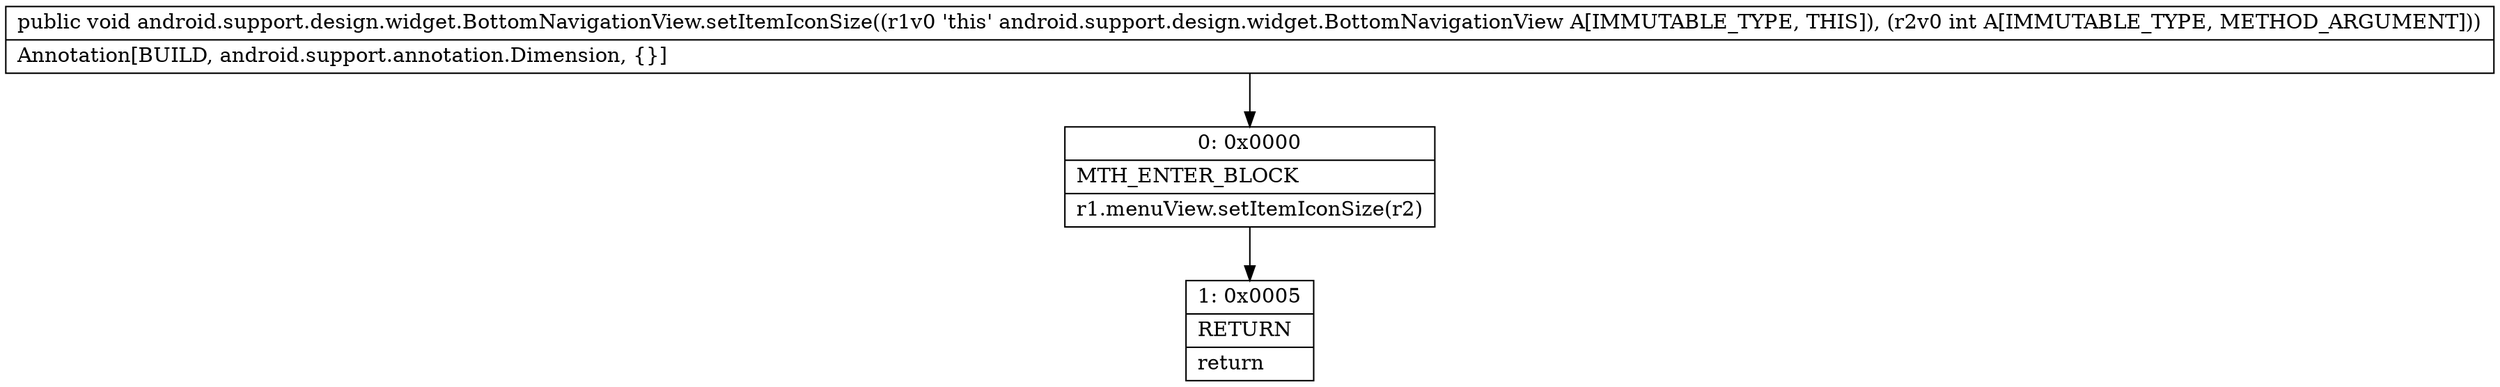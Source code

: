 digraph "CFG forandroid.support.design.widget.BottomNavigationView.setItemIconSize(I)V" {
Node_0 [shape=record,label="{0\:\ 0x0000|MTH_ENTER_BLOCK\l|r1.menuView.setItemIconSize(r2)\l}"];
Node_1 [shape=record,label="{1\:\ 0x0005|RETURN\l|return\l}"];
MethodNode[shape=record,label="{public void android.support.design.widget.BottomNavigationView.setItemIconSize((r1v0 'this' android.support.design.widget.BottomNavigationView A[IMMUTABLE_TYPE, THIS]), (r2v0 int A[IMMUTABLE_TYPE, METHOD_ARGUMENT]))  | Annotation[BUILD, android.support.annotation.Dimension, \{\}]\l}"];
MethodNode -> Node_0;
Node_0 -> Node_1;
}

